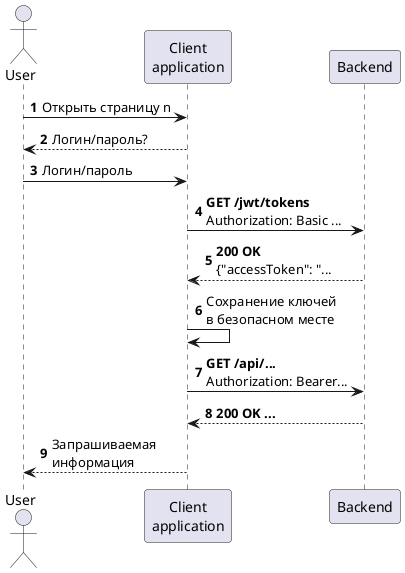 @startuml
'https://plantuml.com/sequence-diagram

autonumber

actor User

User -> "Client\napplication": Открыть страницу n
User <-- "Client\napplication": Логин/пароль?
User -> "Client\napplication": Логин/пароль
"Client\napplication" -> "Backend": <b>GET /jwt/tokens\nAuthorization: Basic ...
"Client\napplication" <-- "Backend": <b>200 OK\n{"accessToken": "...
"Client\napplication"->"Client\napplication": Сохранение ключей\nв безопасном месте
"Client\napplication" -> "Backend": <b>GET /api/...\nAuthorization: Bearer...
"Client\napplication" <-- "Backend": <b>200 OK ...
User <-- "Client\napplication": Запрашиваемая\nинформация



@enduml